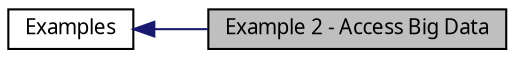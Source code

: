 digraph structs
{
  edge [fontname="FreeSans.ttf",fontsize=8,labelfontname="FreeSans.ttf",labelfontsize=8];
  node [fontname="FreeSans.ttf",fontsize=10,shape=record];
rankdir=LR;
  Node0 [label="Example 2 - Access Big Data",height=0.2,width=0.4,color="black", fillcolor="grey75", style="filled" fontcolor="black"];
  Node1 [label="Examples",height=0.2,width=0.4,color="black", fillcolor="white", style="filled",URL="$group__Examples.html"];
  Node1->Node0 [shape=plaintext, color="midnightblue", dir="back", style="solid"];
}
